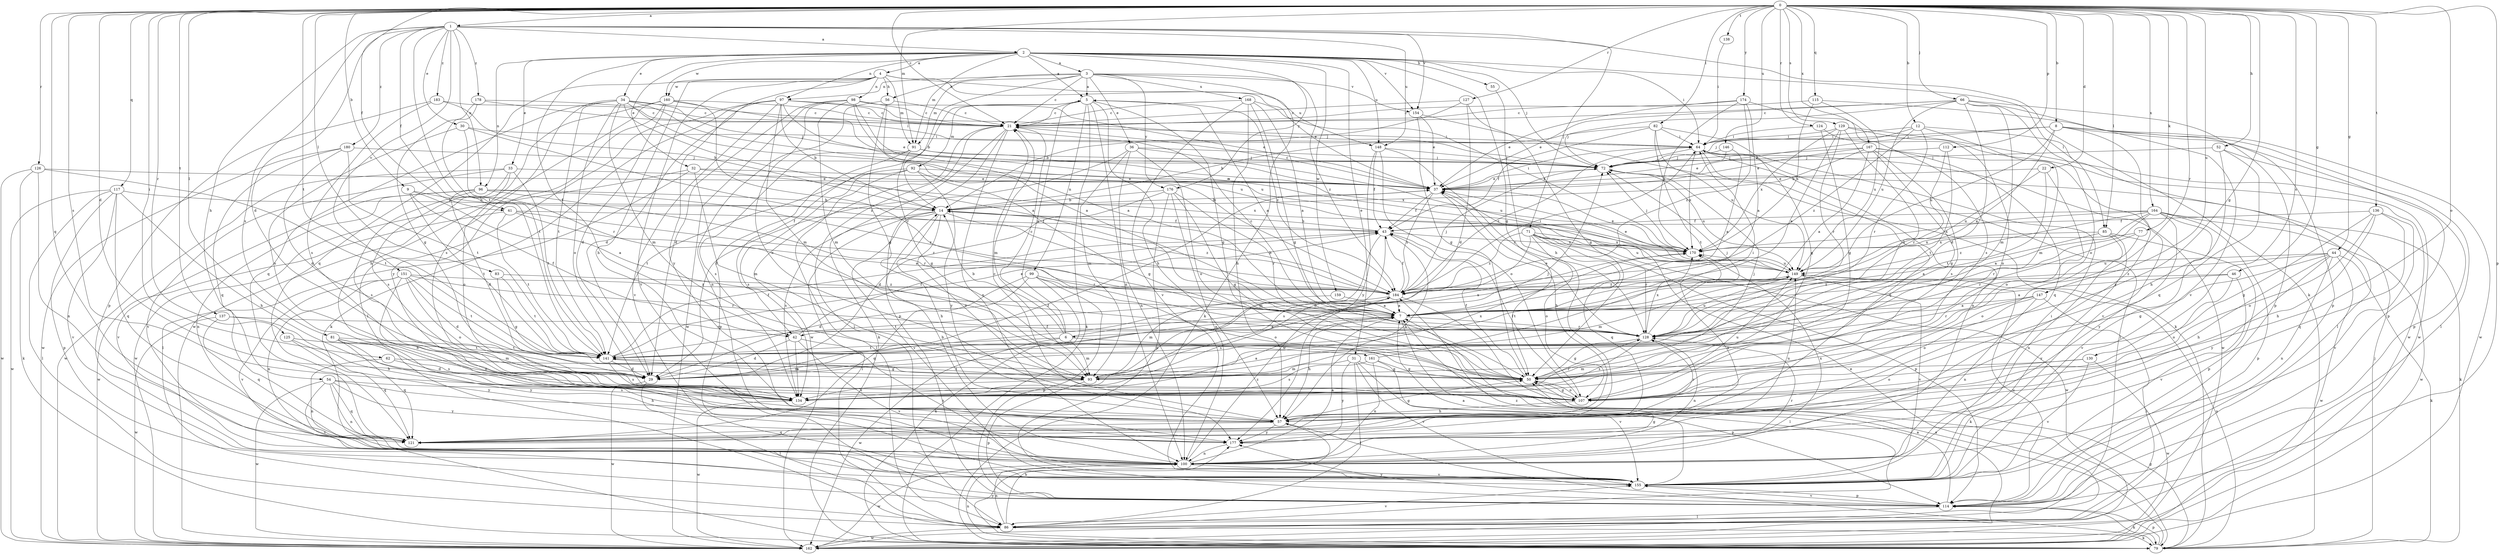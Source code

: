strict digraph  {
0;
1;
2;
3;
4;
5;
6;
7;
8;
9;
12;
14;
21;
22;
29;
30;
31;
32;
33;
34;
36;
37;
41;
42;
43;
44;
46;
50;
52;
54;
55;
56;
57;
62;
64;
66;
71;
72;
77;
79;
81;
82;
83;
85;
86;
91;
92;
93;
96;
97;
98;
99;
100;
107;
112;
114;
115;
117;
121;
124;
125;
126;
127;
128;
129;
130;
134;
136;
137;
138;
141;
146;
147;
148;
149;
151;
154;
155;
159;
160;
161;
162;
164;
167;
168;
170;
174;
176;
177;
178;
180;
183;
184;
0 -> 1  [label=a];
0 -> 8  [label=b];
0 -> 9  [label=b];
0 -> 12  [label=b];
0 -> 21  [label=c];
0 -> 22  [label=d];
0 -> 29  [label=d];
0 -> 41  [label=f];
0 -> 44  [label=g];
0 -> 46  [label=g];
0 -> 50  [label=g];
0 -> 52  [label=h];
0 -> 62  [label=i];
0 -> 66  [label=j];
0 -> 77  [label=k];
0 -> 81  [label=l];
0 -> 82  [label=l];
0 -> 83  [label=l];
0 -> 85  [label=l];
0 -> 91  [label=m];
0 -> 107  [label=o];
0 -> 112  [label=p];
0 -> 114  [label=p];
0 -> 115  [label=q];
0 -> 117  [label=q];
0 -> 121  [label=q];
0 -> 124  [label=r];
0 -> 125  [label=r];
0 -> 126  [label=r];
0 -> 127  [label=r];
0 -> 128  [label=r];
0 -> 129  [label=s];
0 -> 130  [label=s];
0 -> 134  [label=s];
0 -> 136  [label=t];
0 -> 137  [label=t];
0 -> 138  [label=t];
0 -> 141  [label=t];
0 -> 146  [label=u];
0 -> 147  [label=u];
0 -> 164  [label=x];
0 -> 167  [label=x];
0 -> 174  [label=y];
1 -> 2  [label=a];
1 -> 29  [label=d];
1 -> 30  [label=e];
1 -> 41  [label=f];
1 -> 54  [label=h];
1 -> 71  [label=j];
1 -> 79  [label=k];
1 -> 96  [label=n];
1 -> 134  [label=s];
1 -> 141  [label=t];
1 -> 148  [label=u];
1 -> 151  [label=v];
1 -> 154  [label=v];
1 -> 178  [label=z];
1 -> 180  [label=z];
1 -> 183  [label=z];
2 -> 3  [label=a];
2 -> 4  [label=a];
2 -> 5  [label=a];
2 -> 31  [label=e];
2 -> 32  [label=e];
2 -> 33  [label=e];
2 -> 34  [label=e];
2 -> 42  [label=f];
2 -> 50  [label=g];
2 -> 55  [label=h];
2 -> 64  [label=i];
2 -> 72  [label=j];
2 -> 85  [label=l];
2 -> 91  [label=m];
2 -> 96  [label=n];
2 -> 97  [label=n];
2 -> 148  [label=u];
2 -> 154  [label=v];
2 -> 159  [label=w];
2 -> 160  [label=w];
2 -> 176  [label=y];
3 -> 5  [label=a];
3 -> 14  [label=b];
3 -> 21  [label=c];
3 -> 36  [label=e];
3 -> 56  [label=h];
3 -> 79  [label=k];
3 -> 91  [label=m];
3 -> 97  [label=n];
3 -> 154  [label=v];
3 -> 168  [label=x];
3 -> 176  [label=y];
3 -> 184  [label=z];
4 -> 37  [label=e];
4 -> 56  [label=h];
4 -> 57  [label=h];
4 -> 91  [label=m];
4 -> 98  [label=n];
4 -> 121  [label=q];
4 -> 148  [label=u];
4 -> 155  [label=v];
4 -> 160  [label=w];
4 -> 177  [label=y];
5 -> 21  [label=c];
5 -> 42  [label=f];
5 -> 50  [label=g];
5 -> 57  [label=h];
5 -> 79  [label=k];
5 -> 92  [label=m];
5 -> 99  [label=n];
5 -> 100  [label=n];
5 -> 184  [label=z];
6 -> 5  [label=a];
6 -> 14  [label=b];
6 -> 21  [label=c];
6 -> 93  [label=m];
6 -> 141  [label=t];
6 -> 161  [label=w];
6 -> 162  [label=w];
6 -> 170  [label=x];
7 -> 5  [label=a];
7 -> 6  [label=a];
7 -> 21  [label=c];
7 -> 42  [label=f];
7 -> 57  [label=h];
7 -> 86  [label=l];
7 -> 128  [label=r];
8 -> 7  [label=a];
8 -> 37  [label=e];
8 -> 64  [label=i];
8 -> 86  [label=l];
8 -> 114  [label=p];
8 -> 149  [label=u];
8 -> 162  [label=w];
8 -> 177  [label=y];
9 -> 7  [label=a];
9 -> 14  [label=b];
9 -> 42  [label=f];
9 -> 141  [label=t];
12 -> 64  [label=i];
12 -> 72  [label=j];
12 -> 86  [label=l];
12 -> 93  [label=m];
12 -> 128  [label=r];
12 -> 184  [label=z];
14 -> 43  [label=f];
14 -> 57  [label=h];
14 -> 86  [label=l];
14 -> 107  [label=o];
14 -> 134  [label=s];
14 -> 155  [label=v];
14 -> 184  [label=z];
21 -> 64  [label=i];
21 -> 79  [label=k];
21 -> 86  [label=l];
21 -> 93  [label=m];
21 -> 100  [label=n];
21 -> 114  [label=p];
21 -> 162  [label=w];
22 -> 37  [label=e];
22 -> 107  [label=o];
22 -> 141  [label=t];
22 -> 149  [label=u];
29 -> 43  [label=f];
29 -> 86  [label=l];
29 -> 162  [label=w];
30 -> 64  [label=i];
30 -> 128  [label=r];
30 -> 134  [label=s];
30 -> 184  [label=z];
31 -> 50  [label=g];
31 -> 86  [label=l];
31 -> 93  [label=m];
31 -> 114  [label=p];
31 -> 155  [label=v];
31 -> 177  [label=y];
32 -> 37  [label=e];
32 -> 86  [label=l];
32 -> 93  [label=m];
32 -> 162  [label=w];
32 -> 170  [label=x];
33 -> 37  [label=e];
33 -> 107  [label=o];
33 -> 134  [label=s];
33 -> 141  [label=t];
33 -> 155  [label=v];
33 -> 162  [label=w];
34 -> 7  [label=a];
34 -> 21  [label=c];
34 -> 72  [label=j];
34 -> 93  [label=m];
34 -> 107  [label=o];
34 -> 121  [label=q];
34 -> 134  [label=s];
34 -> 141  [label=t];
34 -> 149  [label=u];
34 -> 184  [label=z];
36 -> 29  [label=d];
36 -> 72  [label=j];
36 -> 93  [label=m];
36 -> 100  [label=n];
36 -> 107  [label=o];
36 -> 149  [label=u];
37 -> 14  [label=b];
37 -> 21  [label=c];
37 -> 43  [label=f];
37 -> 57  [label=h];
37 -> 64  [label=i];
37 -> 184  [label=z];
41 -> 7  [label=a];
41 -> 43  [label=f];
41 -> 141  [label=t];
41 -> 162  [label=w];
41 -> 184  [label=z];
42 -> 29  [label=d];
42 -> 43  [label=f];
42 -> 100  [label=n];
42 -> 134  [label=s];
42 -> 155  [label=v];
43 -> 14  [label=b];
43 -> 57  [label=h];
43 -> 93  [label=m];
43 -> 134  [label=s];
43 -> 170  [label=x];
44 -> 50  [label=g];
44 -> 57  [label=h];
44 -> 79  [label=k];
44 -> 100  [label=n];
44 -> 149  [label=u];
44 -> 162  [label=w];
44 -> 177  [label=y];
44 -> 184  [label=z];
46 -> 7  [label=a];
46 -> 107  [label=o];
46 -> 155  [label=v];
46 -> 184  [label=z];
50 -> 43  [label=f];
50 -> 72  [label=j];
50 -> 107  [label=o];
52 -> 57  [label=h];
52 -> 72  [label=j];
52 -> 114  [label=p];
52 -> 121  [label=q];
54 -> 57  [label=h];
54 -> 100  [label=n];
54 -> 121  [label=q];
54 -> 134  [label=s];
54 -> 155  [label=v];
54 -> 162  [label=w];
54 -> 177  [label=y];
55 -> 57  [label=h];
56 -> 7  [label=a];
56 -> 21  [label=c];
56 -> 50  [label=g];
56 -> 100  [label=n];
57 -> 21  [label=c];
57 -> 50  [label=g];
57 -> 121  [label=q];
57 -> 128  [label=r];
57 -> 177  [label=y];
62 -> 29  [label=d];
62 -> 50  [label=g];
62 -> 100  [label=n];
64 -> 72  [label=j];
64 -> 86  [label=l];
64 -> 100  [label=n];
64 -> 121  [label=q];
64 -> 162  [label=w];
64 -> 170  [label=x];
64 -> 184  [label=z];
66 -> 21  [label=c];
66 -> 29  [label=d];
66 -> 37  [label=e];
66 -> 72  [label=j];
66 -> 93  [label=m];
66 -> 107  [label=o];
66 -> 114  [label=p];
66 -> 149  [label=u];
66 -> 155  [label=v];
71 -> 29  [label=d];
71 -> 107  [label=o];
71 -> 114  [label=p];
71 -> 121  [label=q];
71 -> 128  [label=r];
71 -> 149  [label=u];
71 -> 162  [label=w];
71 -> 170  [label=x];
71 -> 184  [label=z];
72 -> 37  [label=e];
72 -> 149  [label=u];
77 -> 107  [label=o];
77 -> 128  [label=r];
77 -> 170  [label=x];
79 -> 7  [label=a];
79 -> 50  [label=g];
79 -> 57  [label=h];
79 -> 72  [label=j];
79 -> 100  [label=n];
79 -> 114  [label=p];
79 -> 149  [label=u];
79 -> 177  [label=y];
81 -> 107  [label=o];
81 -> 121  [label=q];
81 -> 134  [label=s];
81 -> 141  [label=t];
81 -> 177  [label=y];
82 -> 14  [label=b];
82 -> 43  [label=f];
82 -> 50  [label=g];
82 -> 64  [label=i];
82 -> 141  [label=t];
82 -> 149  [label=u];
83 -> 50  [label=g];
83 -> 141  [label=t];
83 -> 184  [label=z];
85 -> 7  [label=a];
85 -> 100  [label=n];
85 -> 114  [label=p];
85 -> 155  [label=v];
85 -> 170  [label=x];
86 -> 57  [label=h];
86 -> 79  [label=k];
86 -> 100  [label=n];
86 -> 155  [label=v];
86 -> 162  [label=w];
91 -> 50  [label=g];
91 -> 72  [label=j];
91 -> 114  [label=p];
91 -> 134  [label=s];
91 -> 170  [label=x];
92 -> 37  [label=e];
92 -> 50  [label=g];
92 -> 86  [label=l];
92 -> 134  [label=s];
92 -> 141  [label=t];
92 -> 177  [label=y];
93 -> 72  [label=j];
93 -> 114  [label=p];
93 -> 134  [label=s];
93 -> 141  [label=t];
93 -> 170  [label=x];
96 -> 14  [label=b];
96 -> 29  [label=d];
96 -> 100  [label=n];
96 -> 128  [label=r];
96 -> 134  [label=s];
96 -> 155  [label=v];
96 -> 184  [label=z];
97 -> 14  [label=b];
97 -> 21  [label=c];
97 -> 29  [label=d];
97 -> 72  [label=j];
97 -> 79  [label=k];
97 -> 86  [label=l];
97 -> 93  [label=m];
97 -> 149  [label=u];
97 -> 155  [label=v];
98 -> 7  [label=a];
98 -> 21  [label=c];
98 -> 29  [label=d];
98 -> 37  [label=e];
98 -> 93  [label=m];
98 -> 107  [label=o];
98 -> 162  [label=w];
98 -> 170  [label=x];
99 -> 29  [label=d];
99 -> 79  [label=k];
99 -> 107  [label=o];
99 -> 114  [label=p];
99 -> 121  [label=q];
99 -> 184  [label=z];
100 -> 7  [label=a];
100 -> 14  [label=b];
100 -> 50  [label=g];
100 -> 128  [label=r];
100 -> 155  [label=v];
100 -> 162  [label=w];
100 -> 170  [label=x];
100 -> 184  [label=z];
107 -> 43  [label=f];
107 -> 50  [label=g];
107 -> 57  [label=h];
107 -> 149  [label=u];
112 -> 72  [label=j];
112 -> 128  [label=r];
112 -> 141  [label=t];
114 -> 79  [label=k];
114 -> 86  [label=l];
114 -> 149  [label=u];
114 -> 155  [label=v];
114 -> 177  [label=y];
114 -> 184  [label=z];
115 -> 21  [label=c];
115 -> 114  [label=p];
115 -> 149  [label=u];
115 -> 170  [label=x];
117 -> 14  [label=b];
117 -> 57  [label=h];
117 -> 86  [label=l];
117 -> 114  [label=p];
117 -> 121  [label=q];
117 -> 155  [label=v];
117 -> 162  [label=w];
121 -> 170  [label=x];
124 -> 50  [label=g];
124 -> 64  [label=i];
124 -> 162  [label=w];
125 -> 93  [label=m];
125 -> 121  [label=q];
125 -> 141  [label=t];
125 -> 177  [label=y];
126 -> 37  [label=e];
126 -> 79  [label=k];
126 -> 100  [label=n];
126 -> 141  [label=t];
126 -> 162  [label=w];
127 -> 14  [label=b];
127 -> 21  [label=c];
127 -> 29  [label=d];
127 -> 50  [label=g];
128 -> 37  [label=e];
128 -> 50  [label=g];
128 -> 72  [label=j];
128 -> 100  [label=n];
128 -> 134  [label=s];
128 -> 149  [label=u];
128 -> 170  [label=x];
129 -> 7  [label=a];
129 -> 64  [label=i];
129 -> 107  [label=o];
129 -> 128  [label=r];
129 -> 141  [label=t];
129 -> 162  [label=w];
129 -> 170  [label=x];
130 -> 93  [label=m];
130 -> 107  [label=o];
130 -> 155  [label=v];
130 -> 162  [label=w];
134 -> 7  [label=a];
134 -> 128  [label=r];
134 -> 162  [label=w];
136 -> 43  [label=f];
136 -> 50  [label=g];
136 -> 57  [label=h];
136 -> 107  [label=o];
136 -> 121  [label=q];
136 -> 155  [label=v];
137 -> 57  [label=h];
137 -> 121  [label=q];
137 -> 128  [label=r];
137 -> 162  [label=w];
138 -> 64  [label=i];
141 -> 29  [label=d];
141 -> 37  [label=e];
141 -> 43  [label=f];
141 -> 93  [label=m];
141 -> 134  [label=s];
146 -> 7  [label=a];
146 -> 37  [label=e];
146 -> 72  [label=j];
147 -> 7  [label=a];
147 -> 86  [label=l];
147 -> 100  [label=n];
147 -> 107  [label=o];
147 -> 128  [label=r];
148 -> 43  [label=f];
148 -> 72  [label=j];
148 -> 107  [label=o];
148 -> 128  [label=r];
148 -> 177  [label=y];
149 -> 37  [label=e];
149 -> 93  [label=m];
149 -> 141  [label=t];
149 -> 155  [label=v];
149 -> 184  [label=z];
151 -> 29  [label=d];
151 -> 57  [label=h];
151 -> 100  [label=n];
151 -> 107  [label=o];
151 -> 128  [label=r];
151 -> 141  [label=t];
151 -> 155  [label=v];
151 -> 184  [label=z];
154 -> 37  [label=e];
154 -> 50  [label=g];
154 -> 79  [label=k];
155 -> 7  [label=a];
155 -> 64  [label=i];
155 -> 114  [label=p];
159 -> 7  [label=a];
159 -> 93  [label=m];
160 -> 21  [label=c];
160 -> 29  [label=d];
160 -> 37  [label=e];
160 -> 57  [label=h];
160 -> 128  [label=r];
160 -> 162  [label=w];
160 -> 177  [label=y];
161 -> 50  [label=g];
161 -> 64  [label=i];
161 -> 100  [label=n];
161 -> 134  [label=s];
161 -> 155  [label=v];
162 -> 7  [label=a];
162 -> 37  [label=e];
164 -> 7  [label=a];
164 -> 43  [label=f];
164 -> 79  [label=k];
164 -> 114  [label=p];
164 -> 128  [label=r];
164 -> 155  [label=v];
164 -> 162  [label=w];
164 -> 170  [label=x];
164 -> 177  [label=y];
164 -> 184  [label=z];
167 -> 7  [label=a];
167 -> 14  [label=b];
167 -> 37  [label=e];
167 -> 50  [label=g];
167 -> 72  [label=j];
167 -> 121  [label=q];
167 -> 134  [label=s];
167 -> 155  [label=v];
168 -> 7  [label=a];
168 -> 21  [label=c];
168 -> 50  [label=g];
168 -> 57  [label=h];
168 -> 155  [label=v];
168 -> 170  [label=x];
170 -> 37  [label=e];
170 -> 72  [label=j];
170 -> 149  [label=u];
174 -> 7  [label=a];
174 -> 21  [label=c];
174 -> 37  [label=e];
174 -> 134  [label=s];
174 -> 170  [label=x];
174 -> 184  [label=z];
176 -> 14  [label=b];
176 -> 29  [label=d];
176 -> 50  [label=g];
176 -> 100  [label=n];
176 -> 114  [label=p];
176 -> 128  [label=r];
177 -> 100  [label=n];
177 -> 149  [label=u];
178 -> 21  [label=c];
178 -> 50  [label=g];
178 -> 64  [label=i];
178 -> 141  [label=t];
180 -> 29  [label=d];
180 -> 72  [label=j];
180 -> 121  [label=q];
180 -> 141  [label=t];
180 -> 162  [label=w];
183 -> 14  [label=b];
183 -> 21  [label=c];
183 -> 114  [label=p];
183 -> 134  [label=s];
184 -> 7  [label=a];
184 -> 14  [label=b];
184 -> 43  [label=f];
184 -> 64  [label=i];
184 -> 72  [label=j];
184 -> 79  [label=k];
184 -> 134  [label=s];
184 -> 141  [label=t];
}
